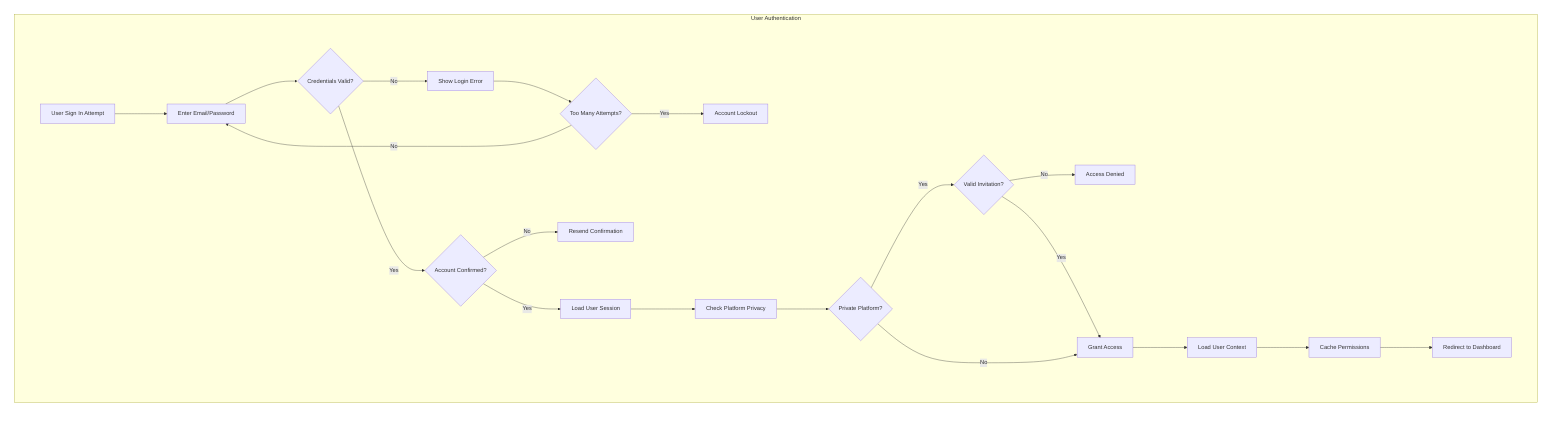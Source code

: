 %%{init: {"flowchart": {"diagramPadding": 40, "nodeSpacing": 160, "rankSpacing": 120}}}%%
graph TD
  subgraph "User Authentication"
    AUTH1[User Sign In Attempt] --> AUTH2[Enter Email/Password]
    AUTH2 --> AUTH3{Credentials Valid?}
    AUTH3 -->|No| AUTH4[Show Login Error]
    AUTH4 --> AUTH5{Too Many Attempts?}
    AUTH5 -->|Yes| AUTH6[Account Lockout]
    AUTH5 -->|No| AUTH2
    AUTH3 -->|Yes| AUTH7{Account Confirmed?}
    AUTH7 -->|No| AUTH8[Resend Confirmation]
    AUTH7 -->|Yes| AUTH9[Load User Session]
    AUTH9 --> AUTH10[Check Platform Privacy]
    AUTH10 --> AUTH11{Private Platform?}
    AUTH11 -->|Yes| AUTH12{Valid Invitation?}
    AUTH12 -->|No| AUTH13[Access Denied]
    AUTH12 -->|Yes| AUTH14[Grant Access]
    AUTH11 -->|No| AUTH14
    AUTH14 --> AUTH15[Load User Context]
    AUTH15 --> AUTH16[Cache Permissions]
    AUTH16 --> AUTH17[Redirect to Dashboard]
  end